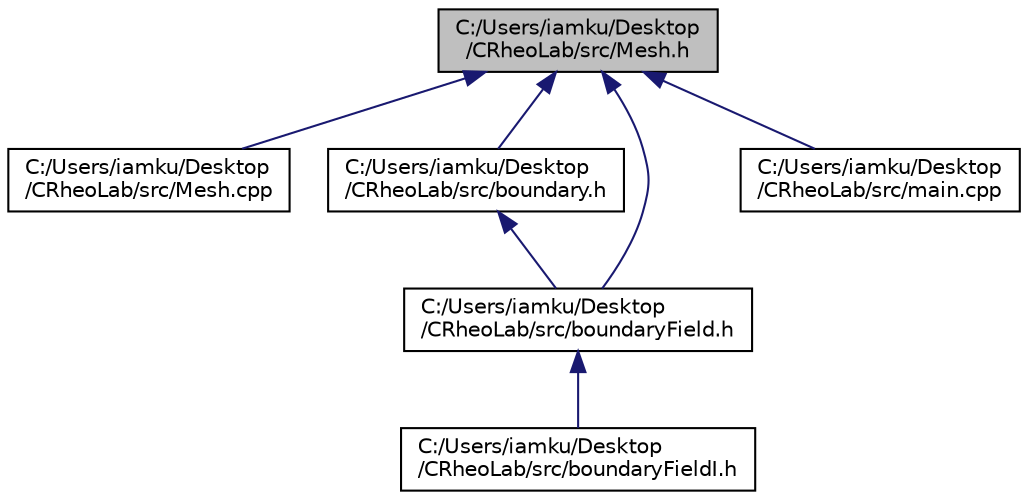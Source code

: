 digraph "C:/Users/iamku/Desktop/CRheoLab/src/Mesh.h"
{
 // LATEX_PDF_SIZE
  edge [fontname="Helvetica",fontsize="10",labelfontname="Helvetica",labelfontsize="10"];
  node [fontname="Helvetica",fontsize="10",shape=record];
  Node1 [label="C:/Users/iamku/Desktop\l/CRheoLab/src/Mesh.h",height=0.2,width=0.4,color="black", fillcolor="grey75", style="filled", fontcolor="black",tooltip=" "];
  Node1 -> Node2 [dir="back",color="midnightblue",fontsize="10",style="solid",fontname="Helvetica"];
  Node2 [label="C:/Users/iamku/Desktop\l/CRheoLab/src/Mesh.cpp",height=0.2,width=0.4,color="black", fillcolor="white", style="filled",URL="$Mesh_8cpp.html",tooltip=" "];
  Node1 -> Node3 [dir="back",color="midnightblue",fontsize="10",style="solid",fontname="Helvetica"];
  Node3 [label="C:/Users/iamku/Desktop\l/CRheoLab/src/boundary.h",height=0.2,width=0.4,color="black", fillcolor="white", style="filled",URL="$boundary_8h.html",tooltip=" "];
  Node3 -> Node4 [dir="back",color="midnightblue",fontsize="10",style="solid",fontname="Helvetica"];
  Node4 [label="C:/Users/iamku/Desktop\l/CRheoLab/src/boundaryField.h",height=0.2,width=0.4,color="black", fillcolor="white", style="filled",URL="$boundaryField_8h.html",tooltip=" "];
  Node4 -> Node5 [dir="back",color="midnightblue",fontsize="10",style="solid",fontname="Helvetica"];
  Node5 [label="C:/Users/iamku/Desktop\l/CRheoLab/src/boundaryFieldI.h",height=0.2,width=0.4,color="black", fillcolor="white", style="filled",URL="$boundaryFieldI_8h.html",tooltip=" "];
  Node1 -> Node4 [dir="back",color="midnightblue",fontsize="10",style="solid",fontname="Helvetica"];
  Node1 -> Node6 [dir="back",color="midnightblue",fontsize="10",style="solid",fontname="Helvetica"];
  Node6 [label="C:/Users/iamku/Desktop\l/CRheoLab/src/main.cpp",height=0.2,width=0.4,color="black", fillcolor="white", style="filled",URL="$main_8cpp.html",tooltip=" "];
}
